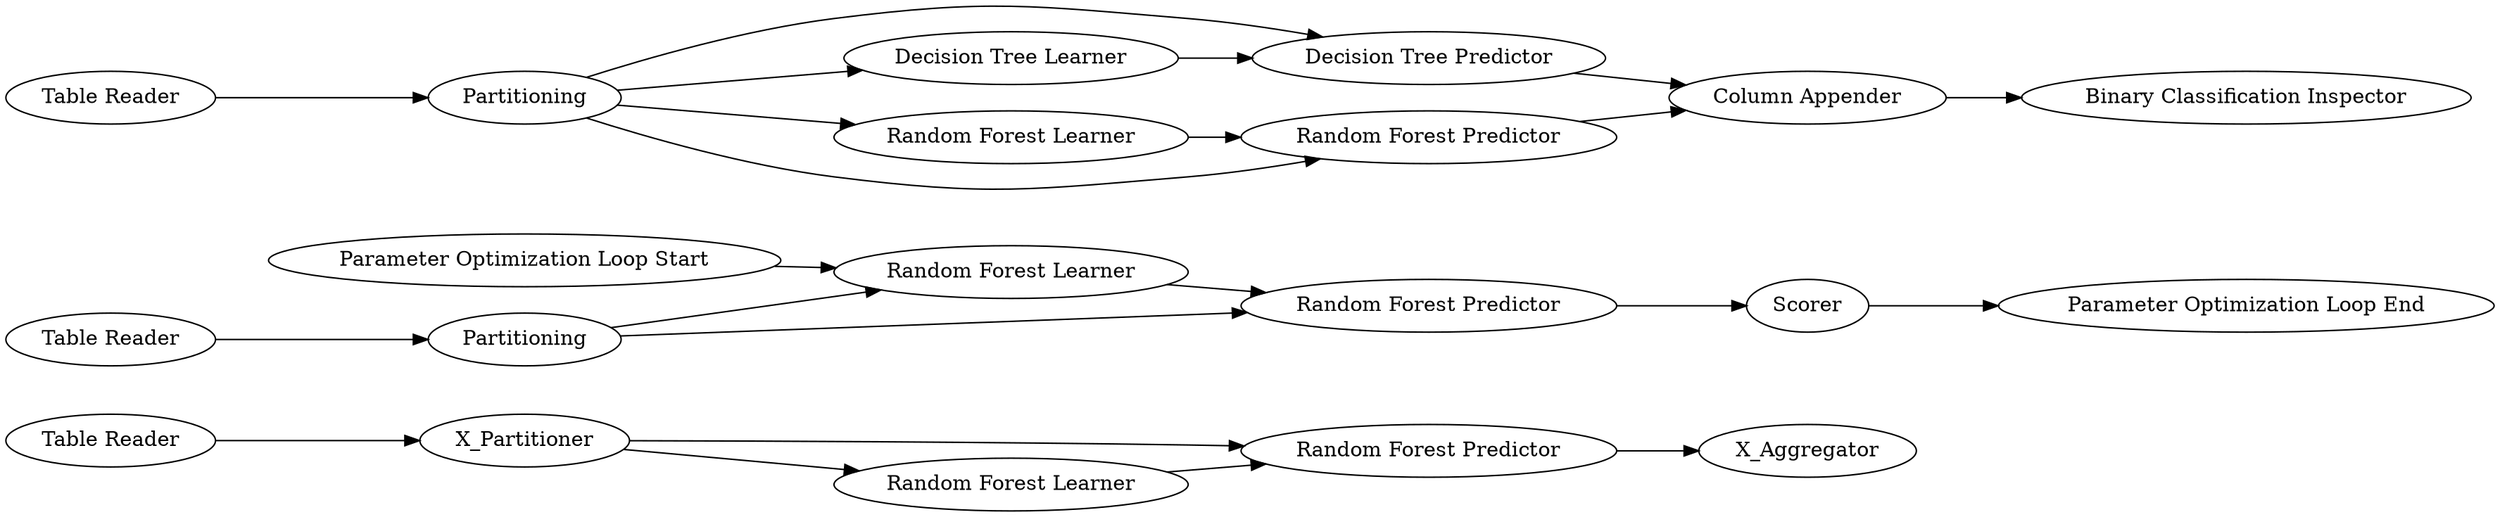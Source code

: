 digraph {
	"-7720685787040842936_9" [label="Table Reader"]
	"-7720685787040842936_5" [label=Scorer]
	"-7720685787040842936_2" [label=Partitioning]
	"-7720685787040842936_16" [label=Partitioning]
	"-7720685787040842936_7" [label="Parameter Optimization Loop End"]
	"-7720685787040842936_8" [label="Parameter Optimization Loop Start"]
	"-7720685787040842936_3" [label="Random Forest Learner"]
	"-7720685787040842936_12" [label="Random Forest Predictor"]
	"-7720685787040842936_20" [label="Decision Tree Predictor"]
	"-7720685787040842936_21" [label="Column Appender"]
	"-7720685787040842936_1" [label="Table Reader"]
	"-7720685787040842936_18" [label="Random Forest Learner"]
	"-7720685787040842936_17" [label="Decision Tree Learner"]
	"-7720685787040842936_22" [label="Binary Classification Inspector"]
	"-7720685787040842936_13" [label="Random Forest Learner"]
	"-7720685787040842936_4" [label="Random Forest Predictor"]
	"-7720685787040842936_15" [label="Table Reader"]
	"-7720685787040842936_19" [label="Random Forest Predictor"]
	"-7720685787040842936_14" [label=X_Aggregator]
	"-7720685787040842936_10" [label=X_Partitioner]
	"-7720685787040842936_21" -> "-7720685787040842936_22"
	"-7720685787040842936_16" -> "-7720685787040842936_17"
	"-7720685787040842936_4" -> "-7720685787040842936_5"
	"-7720685787040842936_10" -> "-7720685787040842936_13"
	"-7720685787040842936_17" -> "-7720685787040842936_20"
	"-7720685787040842936_8" -> "-7720685787040842936_3"
	"-7720685787040842936_16" -> "-7720685787040842936_18"
	"-7720685787040842936_19" -> "-7720685787040842936_21"
	"-7720685787040842936_9" -> "-7720685787040842936_10"
	"-7720685787040842936_20" -> "-7720685787040842936_21"
	"-7720685787040842936_15" -> "-7720685787040842936_16"
	"-7720685787040842936_13" -> "-7720685787040842936_12"
	"-7720685787040842936_18" -> "-7720685787040842936_19"
	"-7720685787040842936_12" -> "-7720685787040842936_14"
	"-7720685787040842936_10" -> "-7720685787040842936_12"
	"-7720685787040842936_16" -> "-7720685787040842936_19"
	"-7720685787040842936_5" -> "-7720685787040842936_7"
	"-7720685787040842936_3" -> "-7720685787040842936_4"
	"-7720685787040842936_1" -> "-7720685787040842936_2"
	"-7720685787040842936_16" -> "-7720685787040842936_20"
	"-7720685787040842936_2" -> "-7720685787040842936_4"
	"-7720685787040842936_2" -> "-7720685787040842936_3"
	rankdir=LR
}
